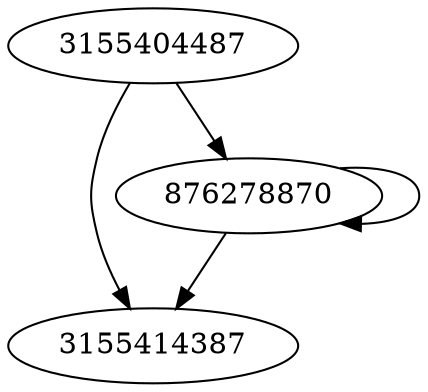 digraph  {
3155414387;
876278870;
3155404487;
876278870 -> 3155414387;
876278870 -> 876278870;
3155404487 -> 3155414387;
3155404487 -> 876278870;
}
